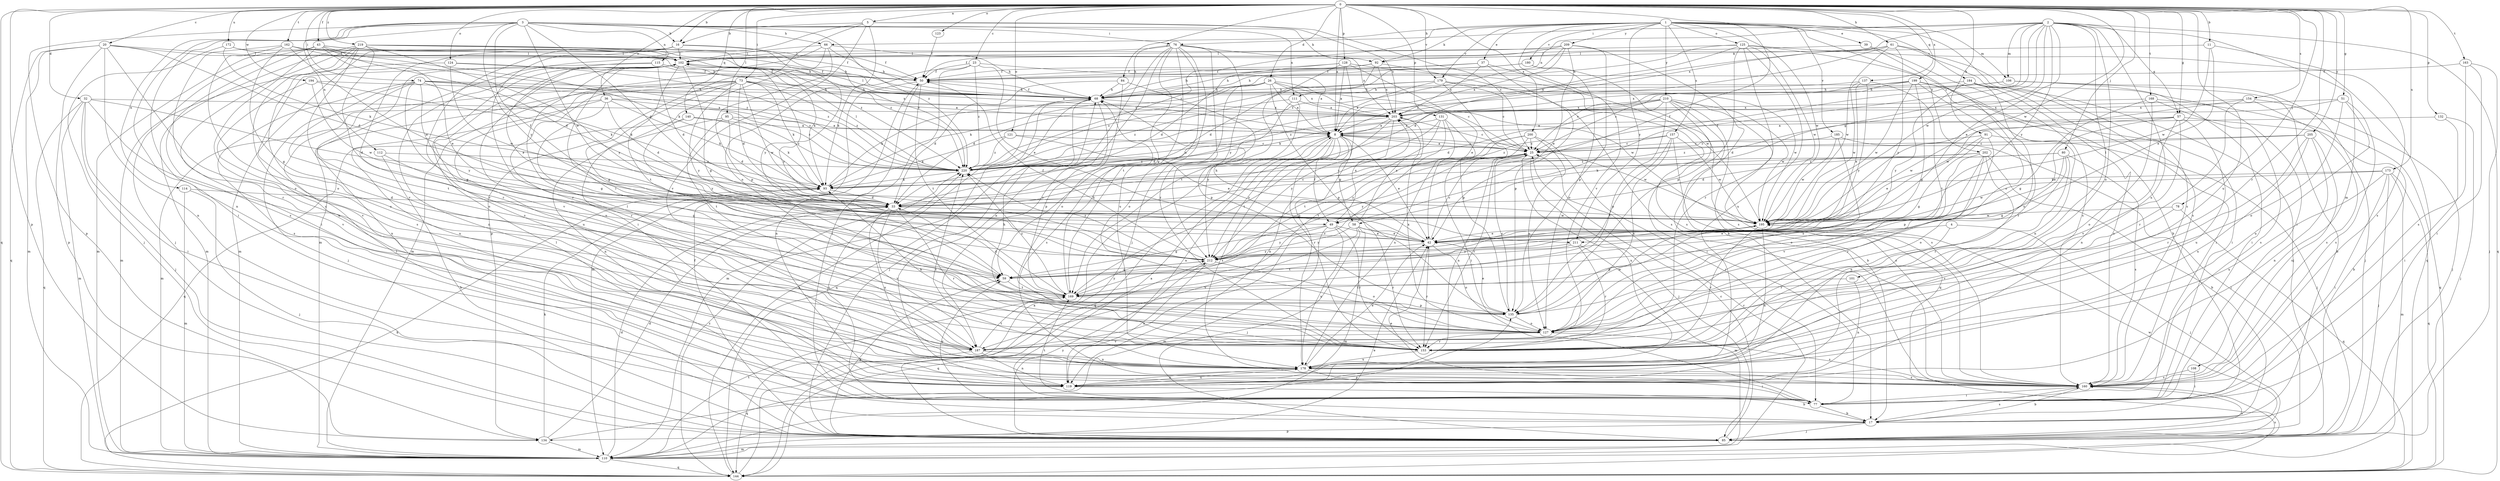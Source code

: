 strict digraph  {
0;
1;
2;
3;
4;
5;
8;
11;
16;
17;
20;
23;
25;
26;
32;
33;
36;
37;
39;
42;
43;
49;
50;
51;
57;
58;
59;
61;
66;
68;
73;
74;
76;
77;
78;
80;
84;
85;
91;
92;
93;
95;
101;
102;
106;
108;
110;
111;
112;
114;
115;
119;
121;
123;
124;
125;
127;
128;
131;
132;
134;
135;
137;
140;
144;
153;
154;
157;
160;
162;
163;
168;
169;
172;
173;
178;
179;
180;
184;
185;
187;
194;
195;
199;
200;
202;
203;
205;
209;
210;
211;
212;
219;
220;
0 -> 5  [label=a];
0 -> 8  [label=a];
0 -> 11  [label=b];
0 -> 16  [label=b];
0 -> 20  [label=c];
0 -> 23  [label=c];
0 -> 26  [label=d];
0 -> 32  [label=d];
0 -> 36  [label=e];
0 -> 43  [label=f];
0 -> 49  [label=f];
0 -> 51  [label=g];
0 -> 57  [label=g];
0 -> 61  [label=h];
0 -> 73  [label=i];
0 -> 74  [label=i];
0 -> 78  [label=j];
0 -> 80  [label=j];
0 -> 84  [label=j];
0 -> 91  [label=k];
0 -> 95  [label=l];
0 -> 121  [label=o];
0 -> 123  [label=o];
0 -> 124  [label=o];
0 -> 128  [label=p];
0 -> 131  [label=p];
0 -> 132  [label=p];
0 -> 134  [label=p];
0 -> 137  [label=q];
0 -> 140  [label=q];
0 -> 144  [label=q];
0 -> 153  [label=r];
0 -> 154  [label=s];
0 -> 162  [label=t];
0 -> 163  [label=t];
0 -> 168  [label=t];
0 -> 172  [label=u];
0 -> 173  [label=u];
0 -> 178  [label=u];
0 -> 179  [label=v];
0 -> 194  [label=w];
0 -> 195  [label=w];
0 -> 199  [label=x];
0 -> 200  [label=x];
0 -> 205  [label=y];
0 -> 219  [label=z];
1 -> 37  [label=e];
1 -> 39  [label=e];
1 -> 66  [label=h];
1 -> 92  [label=k];
1 -> 106  [label=m];
1 -> 125  [label=o];
1 -> 157  [label=s];
1 -> 160  [label=s];
1 -> 179  [label=v];
1 -> 180  [label=v];
1 -> 184  [label=v];
1 -> 185  [label=v];
1 -> 187  [label=v];
1 -> 195  [label=w];
1 -> 202  [label=x];
1 -> 209  [label=y];
1 -> 210  [label=y];
1 -> 211  [label=y];
1 -> 220  [label=z];
2 -> 25  [label=c];
2 -> 42  [label=e];
2 -> 49  [label=f];
2 -> 57  [label=g];
2 -> 58  [label=g];
2 -> 76  [label=i];
2 -> 101  [label=l];
2 -> 106  [label=m];
2 -> 108  [label=m];
2 -> 111  [label=n];
2 -> 127  [label=o];
2 -> 144  [label=q];
2 -> 178  [label=u];
2 -> 195  [label=w];
2 -> 203  [label=x];
2 -> 211  [label=y];
3 -> 16  [label=b];
3 -> 33  [label=d];
3 -> 49  [label=f];
3 -> 66  [label=h];
3 -> 76  [label=i];
3 -> 77  [label=i];
3 -> 92  [label=k];
3 -> 111  [label=n];
3 -> 112  [label=n];
3 -> 114  [label=n];
3 -> 115  [label=n];
3 -> 119  [label=n];
3 -> 134  [label=p];
3 -> 195  [label=w];
3 -> 211  [label=y];
3 -> 220  [label=z];
4 -> 42  [label=e];
4 -> 85  [label=j];
4 -> 153  [label=r];
5 -> 16  [label=b];
5 -> 25  [label=c];
5 -> 110  [label=m];
5 -> 127  [label=o];
5 -> 134  [label=p];
5 -> 187  [label=v];
5 -> 203  [label=x];
8 -> 25  [label=c];
8 -> 42  [label=e];
8 -> 49  [label=f];
8 -> 58  [label=g];
8 -> 119  [label=n];
8 -> 144  [label=q];
8 -> 153  [label=r];
8 -> 160  [label=s];
8 -> 195  [label=w];
8 -> 212  [label=y];
11 -> 42  [label=e];
11 -> 92  [label=k];
11 -> 160  [label=s];
11 -> 195  [label=w];
16 -> 102  [label=l];
16 -> 110  [label=m];
16 -> 153  [label=r];
16 -> 160  [label=s];
16 -> 187  [label=v];
16 -> 212  [label=y];
16 -> 220  [label=z];
17 -> 8  [label=a];
17 -> 85  [label=j];
17 -> 102  [label=l];
17 -> 134  [label=p];
17 -> 160  [label=s];
20 -> 33  [label=d];
20 -> 68  [label=h];
20 -> 102  [label=l];
20 -> 110  [label=m];
20 -> 119  [label=n];
20 -> 127  [label=o];
20 -> 134  [label=p];
20 -> 144  [label=q];
23 -> 8  [label=a];
23 -> 42  [label=e];
23 -> 50  [label=f];
23 -> 77  [label=i];
23 -> 93  [label=k];
23 -> 220  [label=z];
25 -> 8  [label=a];
25 -> 85  [label=j];
25 -> 153  [label=r];
25 -> 178  [label=u];
25 -> 212  [label=y];
25 -> 220  [label=z];
26 -> 8  [label=a];
26 -> 25  [label=c];
26 -> 33  [label=d];
26 -> 68  [label=h];
26 -> 93  [label=k];
26 -> 127  [label=o];
26 -> 135  [label=p];
26 -> 195  [label=w];
26 -> 203  [label=x];
32 -> 33  [label=d];
32 -> 77  [label=i];
32 -> 85  [label=j];
32 -> 110  [label=m];
32 -> 144  [label=q];
32 -> 187  [label=v];
32 -> 203  [label=x];
33 -> 25  [label=c];
33 -> 153  [label=r];
33 -> 178  [label=u];
33 -> 187  [label=v];
33 -> 195  [label=w];
36 -> 33  [label=d];
36 -> 59  [label=g];
36 -> 93  [label=k];
36 -> 110  [label=m];
36 -> 178  [label=u];
36 -> 203  [label=x];
36 -> 220  [label=z];
37 -> 50  [label=f];
37 -> 68  [label=h];
37 -> 135  [label=p];
37 -> 160  [label=s];
37 -> 203  [label=x];
39 -> 102  [label=l];
39 -> 127  [label=o];
39 -> 160  [label=s];
42 -> 25  [label=c];
42 -> 68  [label=h];
42 -> 127  [label=o];
42 -> 153  [label=r];
42 -> 212  [label=y];
43 -> 33  [label=d];
43 -> 42  [label=e];
43 -> 85  [label=j];
43 -> 93  [label=k];
43 -> 102  [label=l];
43 -> 110  [label=m];
43 -> 160  [label=s];
43 -> 178  [label=u];
43 -> 220  [label=z];
49 -> 42  [label=e];
49 -> 59  [label=g];
49 -> 110  [label=m];
49 -> 153  [label=r];
49 -> 178  [label=u];
49 -> 203  [label=x];
49 -> 212  [label=y];
50 -> 68  [label=h];
50 -> 110  [label=m];
50 -> 119  [label=n];
50 -> 169  [label=t];
51 -> 33  [label=d];
51 -> 127  [label=o];
51 -> 160  [label=s];
51 -> 178  [label=u];
51 -> 203  [label=x];
57 -> 8  [label=a];
57 -> 17  [label=b];
57 -> 42  [label=e];
57 -> 127  [label=o];
57 -> 178  [label=u];
57 -> 187  [label=v];
57 -> 195  [label=w];
58 -> 42  [label=e];
58 -> 85  [label=j];
58 -> 110  [label=m];
58 -> 153  [label=r];
58 -> 187  [label=v];
58 -> 203  [label=x];
58 -> 212  [label=y];
59 -> 169  [label=t];
61 -> 8  [label=a];
61 -> 77  [label=i];
61 -> 102  [label=l];
61 -> 160  [label=s];
61 -> 195  [label=w];
61 -> 212  [label=y];
61 -> 220  [label=z];
66 -> 50  [label=f];
66 -> 68  [label=h];
66 -> 77  [label=i];
66 -> 102  [label=l];
66 -> 110  [label=m];
66 -> 135  [label=p];
68 -> 50  [label=f];
68 -> 85  [label=j];
68 -> 102  [label=l];
68 -> 110  [label=m];
68 -> 135  [label=p];
68 -> 144  [label=q];
68 -> 203  [label=x];
73 -> 33  [label=d];
73 -> 59  [label=g];
73 -> 68  [label=h];
73 -> 85  [label=j];
73 -> 93  [label=k];
73 -> 119  [label=n];
73 -> 153  [label=r];
73 -> 178  [label=u];
73 -> 195  [label=w];
73 -> 203  [label=x];
73 -> 212  [label=y];
73 -> 220  [label=z];
74 -> 8  [label=a];
74 -> 59  [label=g];
74 -> 68  [label=h];
74 -> 93  [label=k];
74 -> 127  [label=o];
74 -> 160  [label=s];
74 -> 169  [label=t];
74 -> 212  [label=y];
74 -> 220  [label=z];
76 -> 59  [label=g];
76 -> 68  [label=h];
76 -> 85  [label=j];
76 -> 102  [label=l];
76 -> 119  [label=n];
76 -> 153  [label=r];
76 -> 169  [label=t];
76 -> 178  [label=u];
76 -> 187  [label=v];
76 -> 203  [label=x];
76 -> 212  [label=y];
77 -> 17  [label=b];
77 -> 42  [label=e];
77 -> 59  [label=g];
77 -> 169  [label=t];
77 -> 220  [label=z];
78 -> 144  [label=q];
78 -> 187  [label=v];
78 -> 195  [label=w];
80 -> 33  [label=d];
80 -> 59  [label=g];
80 -> 127  [label=o];
80 -> 153  [label=r];
80 -> 160  [label=s];
80 -> 220  [label=z];
84 -> 33  [label=d];
84 -> 68  [label=h];
84 -> 127  [label=o];
84 -> 135  [label=p];
85 -> 25  [label=c];
85 -> 50  [label=f];
85 -> 59  [label=g];
85 -> 102  [label=l];
85 -> 110  [label=m];
85 -> 160  [label=s];
85 -> 195  [label=w];
85 -> 212  [label=y];
91 -> 25  [label=c];
91 -> 42  [label=e];
91 -> 59  [label=g];
91 -> 85  [label=j];
91 -> 135  [label=p];
92 -> 33  [label=d];
92 -> 50  [label=f];
92 -> 68  [label=h];
92 -> 160  [label=s];
92 -> 203  [label=x];
93 -> 25  [label=c];
93 -> 33  [label=d];
93 -> 68  [label=h];
95 -> 8  [label=a];
95 -> 33  [label=d];
95 -> 119  [label=n];
95 -> 169  [label=t];
95 -> 220  [label=z];
101 -> 119  [label=n];
101 -> 169  [label=t];
102 -> 50  [label=f];
102 -> 59  [label=g];
102 -> 93  [label=k];
102 -> 119  [label=n];
102 -> 169  [label=t];
102 -> 178  [label=u];
102 -> 187  [label=v];
102 -> 212  [label=y];
106 -> 17  [label=b];
106 -> 25  [label=c];
106 -> 68  [label=h];
106 -> 77  [label=i];
106 -> 85  [label=j];
108 -> 77  [label=i];
108 -> 160  [label=s];
110 -> 25  [label=c];
110 -> 33  [label=d];
110 -> 42  [label=e];
110 -> 144  [label=q];
110 -> 160  [label=s];
110 -> 169  [label=t];
111 -> 160  [label=s];
111 -> 203  [label=x];
111 -> 212  [label=y];
111 -> 220  [label=z];
112 -> 17  [label=b];
112 -> 59  [label=g];
112 -> 220  [label=z];
114 -> 33  [label=d];
114 -> 85  [label=j];
114 -> 110  [label=m];
115 -> 8  [label=a];
115 -> 33  [label=d];
115 -> 42  [label=e];
115 -> 50  [label=f];
115 -> 160  [label=s];
119 -> 17  [label=b];
119 -> 178  [label=u];
121 -> 25  [label=c];
121 -> 42  [label=e];
121 -> 93  [label=k];
121 -> 220  [label=z];
123 -> 50  [label=f];
124 -> 50  [label=f];
124 -> 110  [label=m];
124 -> 195  [label=w];
124 -> 220  [label=z];
125 -> 17  [label=b];
125 -> 33  [label=d];
125 -> 68  [label=h];
125 -> 102  [label=l];
125 -> 135  [label=p];
125 -> 144  [label=q];
125 -> 153  [label=r];
125 -> 178  [label=u];
125 -> 195  [label=w];
127 -> 153  [label=r];
127 -> 160  [label=s];
127 -> 187  [label=v];
127 -> 203  [label=x];
128 -> 8  [label=a];
128 -> 33  [label=d];
128 -> 42  [label=e];
128 -> 50  [label=f];
128 -> 169  [label=t];
128 -> 178  [label=u];
128 -> 195  [label=w];
131 -> 8  [label=a];
131 -> 77  [label=i];
131 -> 169  [label=t];
131 -> 178  [label=u];
131 -> 187  [label=v];
131 -> 212  [label=y];
132 -> 8  [label=a];
132 -> 77  [label=i];
132 -> 85  [label=j];
134 -> 33  [label=d];
134 -> 93  [label=k];
134 -> 110  [label=m];
134 -> 135  [label=p];
135 -> 25  [label=c];
135 -> 42  [label=e];
135 -> 102  [label=l];
135 -> 127  [label=o];
135 -> 195  [label=w];
137 -> 42  [label=e];
137 -> 68  [label=h];
137 -> 169  [label=t];
137 -> 195  [label=w];
137 -> 212  [label=y];
140 -> 8  [label=a];
140 -> 93  [label=k];
140 -> 144  [label=q];
140 -> 212  [label=y];
144 -> 8  [label=a];
144 -> 68  [label=h];
144 -> 93  [label=k];
144 -> 220  [label=z];
153 -> 68  [label=h];
153 -> 93  [label=k];
153 -> 178  [label=u];
154 -> 85  [label=j];
154 -> 153  [label=r];
154 -> 160  [label=s];
154 -> 195  [label=w];
154 -> 203  [label=x];
157 -> 25  [label=c];
157 -> 127  [label=o];
157 -> 160  [label=s];
157 -> 169  [label=t];
157 -> 195  [label=w];
157 -> 220  [label=z];
160 -> 17  [label=b];
160 -> 77  [label=i];
162 -> 50  [label=f];
162 -> 59  [label=g];
162 -> 68  [label=h];
162 -> 102  [label=l];
162 -> 127  [label=o];
162 -> 153  [label=r];
162 -> 195  [label=w];
162 -> 220  [label=z];
163 -> 50  [label=f];
163 -> 77  [label=i];
163 -> 85  [label=j];
163 -> 160  [label=s];
168 -> 59  [label=g];
168 -> 119  [label=n];
168 -> 144  [label=q];
168 -> 160  [label=s];
168 -> 203  [label=x];
169 -> 33  [label=d];
169 -> 68  [label=h];
169 -> 135  [label=p];
169 -> 212  [label=y];
169 -> 220  [label=z];
172 -> 68  [label=h];
172 -> 85  [label=j];
172 -> 93  [label=k];
172 -> 102  [label=l];
173 -> 77  [label=i];
173 -> 85  [label=j];
173 -> 93  [label=k];
173 -> 110  [label=m];
173 -> 144  [label=q];
173 -> 178  [label=u];
173 -> 195  [label=w];
178 -> 42  [label=e];
178 -> 77  [label=i];
178 -> 119  [label=n];
178 -> 160  [label=s];
178 -> 220  [label=z];
179 -> 8  [label=a];
179 -> 25  [label=c];
179 -> 68  [label=h];
179 -> 135  [label=p];
179 -> 195  [label=w];
179 -> 220  [label=z];
180 -> 50  [label=f];
180 -> 68  [label=h];
180 -> 127  [label=o];
180 -> 160  [label=s];
184 -> 68  [label=h];
184 -> 77  [label=i];
184 -> 85  [label=j];
184 -> 127  [label=o];
184 -> 160  [label=s];
184 -> 212  [label=y];
185 -> 25  [label=c];
185 -> 85  [label=j];
185 -> 127  [label=o];
185 -> 195  [label=w];
187 -> 102  [label=l];
187 -> 119  [label=n];
187 -> 144  [label=q];
187 -> 169  [label=t];
187 -> 178  [label=u];
194 -> 68  [label=h];
194 -> 93  [label=k];
194 -> 187  [label=v];
194 -> 195  [label=w];
195 -> 42  [label=e];
195 -> 119  [label=n];
195 -> 135  [label=p];
195 -> 153  [label=r];
199 -> 25  [label=c];
199 -> 59  [label=g];
199 -> 68  [label=h];
199 -> 77  [label=i];
199 -> 119  [label=n];
199 -> 153  [label=r];
199 -> 195  [label=w];
199 -> 203  [label=x];
200 -> 25  [label=c];
200 -> 77  [label=i];
200 -> 119  [label=n];
200 -> 127  [label=o];
200 -> 169  [label=t];
200 -> 212  [label=y];
202 -> 17  [label=b];
202 -> 93  [label=k];
202 -> 119  [label=n];
202 -> 127  [label=o];
202 -> 153  [label=r];
202 -> 187  [label=v];
202 -> 220  [label=z];
203 -> 8  [label=a];
203 -> 25  [label=c];
203 -> 33  [label=d];
203 -> 119  [label=n];
203 -> 169  [label=t];
205 -> 25  [label=c];
205 -> 119  [label=n];
205 -> 153  [label=r];
205 -> 160  [label=s];
205 -> 178  [label=u];
205 -> 220  [label=z];
209 -> 8  [label=a];
209 -> 17  [label=b];
209 -> 42  [label=e];
209 -> 50  [label=f];
209 -> 102  [label=l];
209 -> 135  [label=p];
209 -> 220  [label=z];
210 -> 17  [label=b];
210 -> 33  [label=d];
210 -> 77  [label=i];
210 -> 93  [label=k];
210 -> 135  [label=p];
210 -> 144  [label=q];
210 -> 160  [label=s];
210 -> 195  [label=w];
210 -> 203  [label=x];
210 -> 220  [label=z];
211 -> 110  [label=m];
211 -> 153  [label=r];
211 -> 169  [label=t];
211 -> 212  [label=y];
212 -> 50  [label=f];
212 -> 59  [label=g];
212 -> 119  [label=n];
212 -> 127  [label=o];
212 -> 144  [label=q];
212 -> 220  [label=z];
219 -> 68  [label=h];
219 -> 77  [label=i];
219 -> 102  [label=l];
219 -> 110  [label=m];
219 -> 119  [label=n];
219 -> 153  [label=r];
219 -> 178  [label=u];
219 -> 187  [label=v];
219 -> 212  [label=y];
219 -> 220  [label=z];
220 -> 8  [label=a];
220 -> 93  [label=k];
220 -> 102  [label=l];
}
